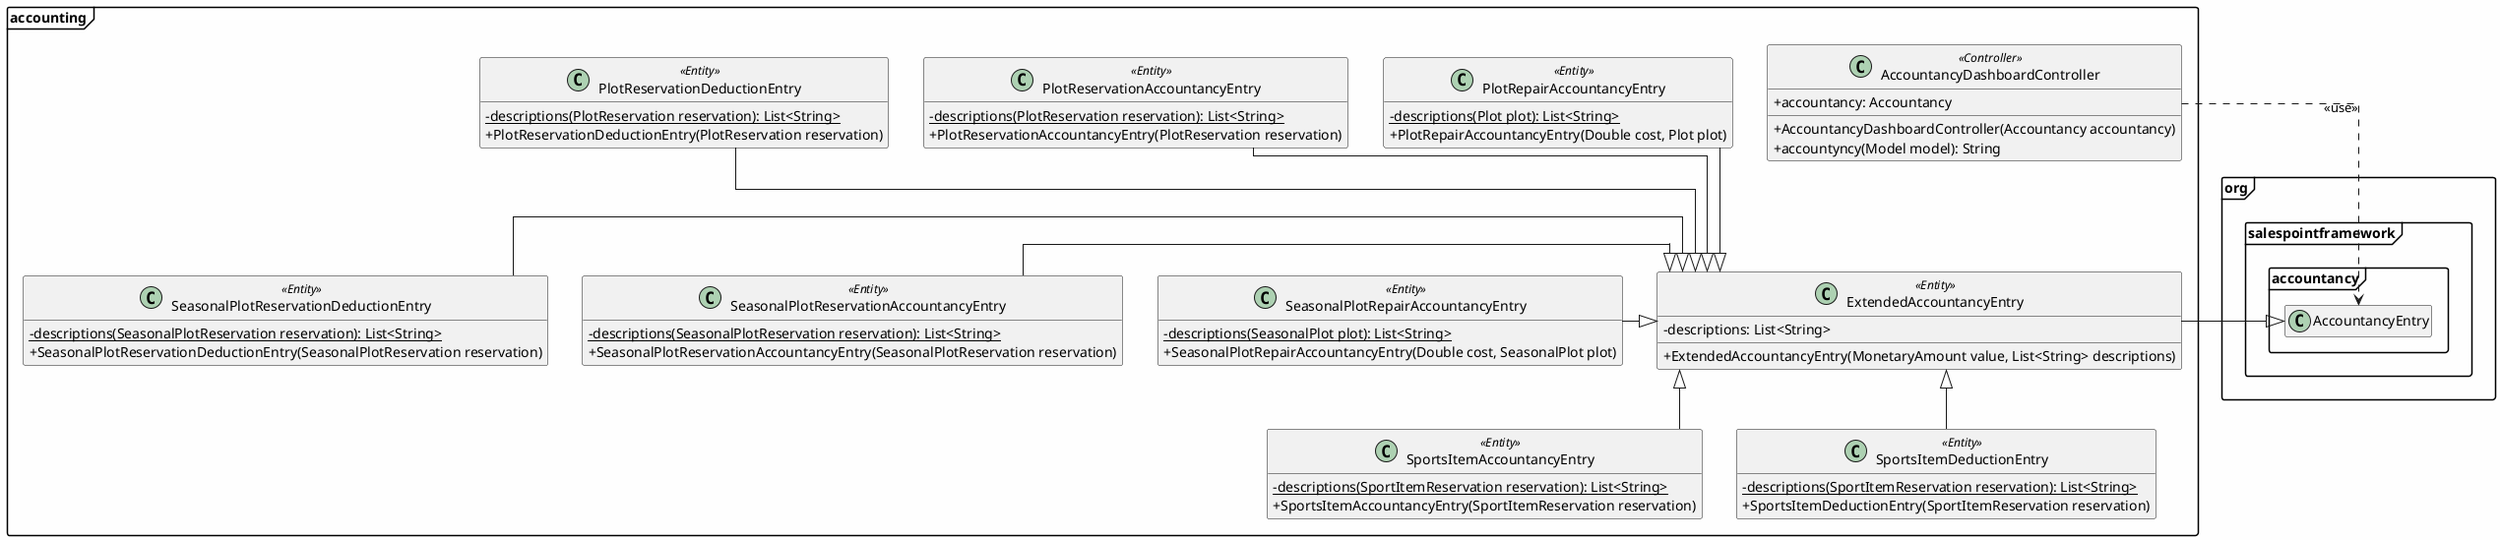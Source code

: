@startuml
hide empty fields
hide empty methods
skinparam classAttributeIconSize 0
skinparam linetype ortho
skinparam BackgroundColor #FEFEFE
allowmixing
skinparam packageStyle Frame

class org.salespointframework.accountancy.AccountancyEntry

package accounting{
class AccountancyDashboardController <<Controller>>{
+accountancy: Accountancy
+AccountancyDashboardController(Accountancy accountancy)
+accountyncy(Model model): String
}
class ExtendedAccountancyEntry <<Entity>>{
-descriptions: List<String>
+ExtendedAccountancyEntry(MonetaryAmount value, List<String> descriptions)
}
class PlotRepairAccountancyEntry <<Entity>>{
-{static}descriptions(Plot plot): List<String>
+PlotRepairAccountancyEntry(Double cost, Plot plot)
}
class PlotReservationAccountancyEntry <<Entity>>{
-{static}descriptions(PlotReservation reservation): List<String>
+PlotReservationAccountancyEntry(PlotReservation reservation)
}
class PlotReservationDeductionEntry <<Entity>>{
-{static}descriptions(PlotReservation reservation): List<String>
+PlotReservationDeductionEntry(PlotReservation reservation)
}
class SeasonalPlotRepairAccountancyEntry <<Entity>>{
-{static}descriptions(SeasonalPlot plot): List<String>
+SeasonalPlotRepairAccountancyEntry(Double cost, SeasonalPlot plot)
}
class SeasonalPlotReservationAccountancyEntry <<Entity>>{
-{static}descriptions(SeasonalPlotReservation reservation): List<String>
+SeasonalPlotReservationAccountancyEntry(SeasonalPlotReservation reservation)
}
class SeasonalPlotReservationDeductionEntry <<Entity>>{
-{static}descriptions(SeasonalPlotReservation reservation): List<String>
+SeasonalPlotReservationDeductionEntry(SeasonalPlotReservation reservation)
}
class SportsItemAccountancyEntry <<Entity>>{
-{static}descriptions(SportItemReservation reservation): List<String>
+SportsItemAccountancyEntry(SportItemReservation reservation)
}
class SportsItemDeductionEntry <<Entity>>{
-{static}descriptions(SportItemReservation reservation): List<String>
+SportsItemDeductionEntry(SportItemReservation reservation)
}

}

AccountancyDashboardController ..> AccountancyEntry: <<use>>

ExtendedAccountancyEntry -|> AccountancyEntry
PlotRepairAccountancyEntry -d-|> ExtendedAccountancyEntry
PlotReservationAccountancyEntry -d-|> ExtendedAccountancyEntry
PlotReservationDeductionEntry -d-|> ExtendedAccountancyEntry
SeasonalPlotRepairAccountancyEntry -r-|> ExtendedAccountancyEntry
SeasonalPlotReservationAccountancyEntry -r-|> ExtendedAccountancyEntry
SeasonalPlotReservationDeductionEntry -r-|> ExtendedAccountancyEntry
SportsItemAccountancyEntry -u-|> ExtendedAccountancyEntry
SportsItemDeductionEntry -u-|> ExtendedAccountancyEntry

@enduml